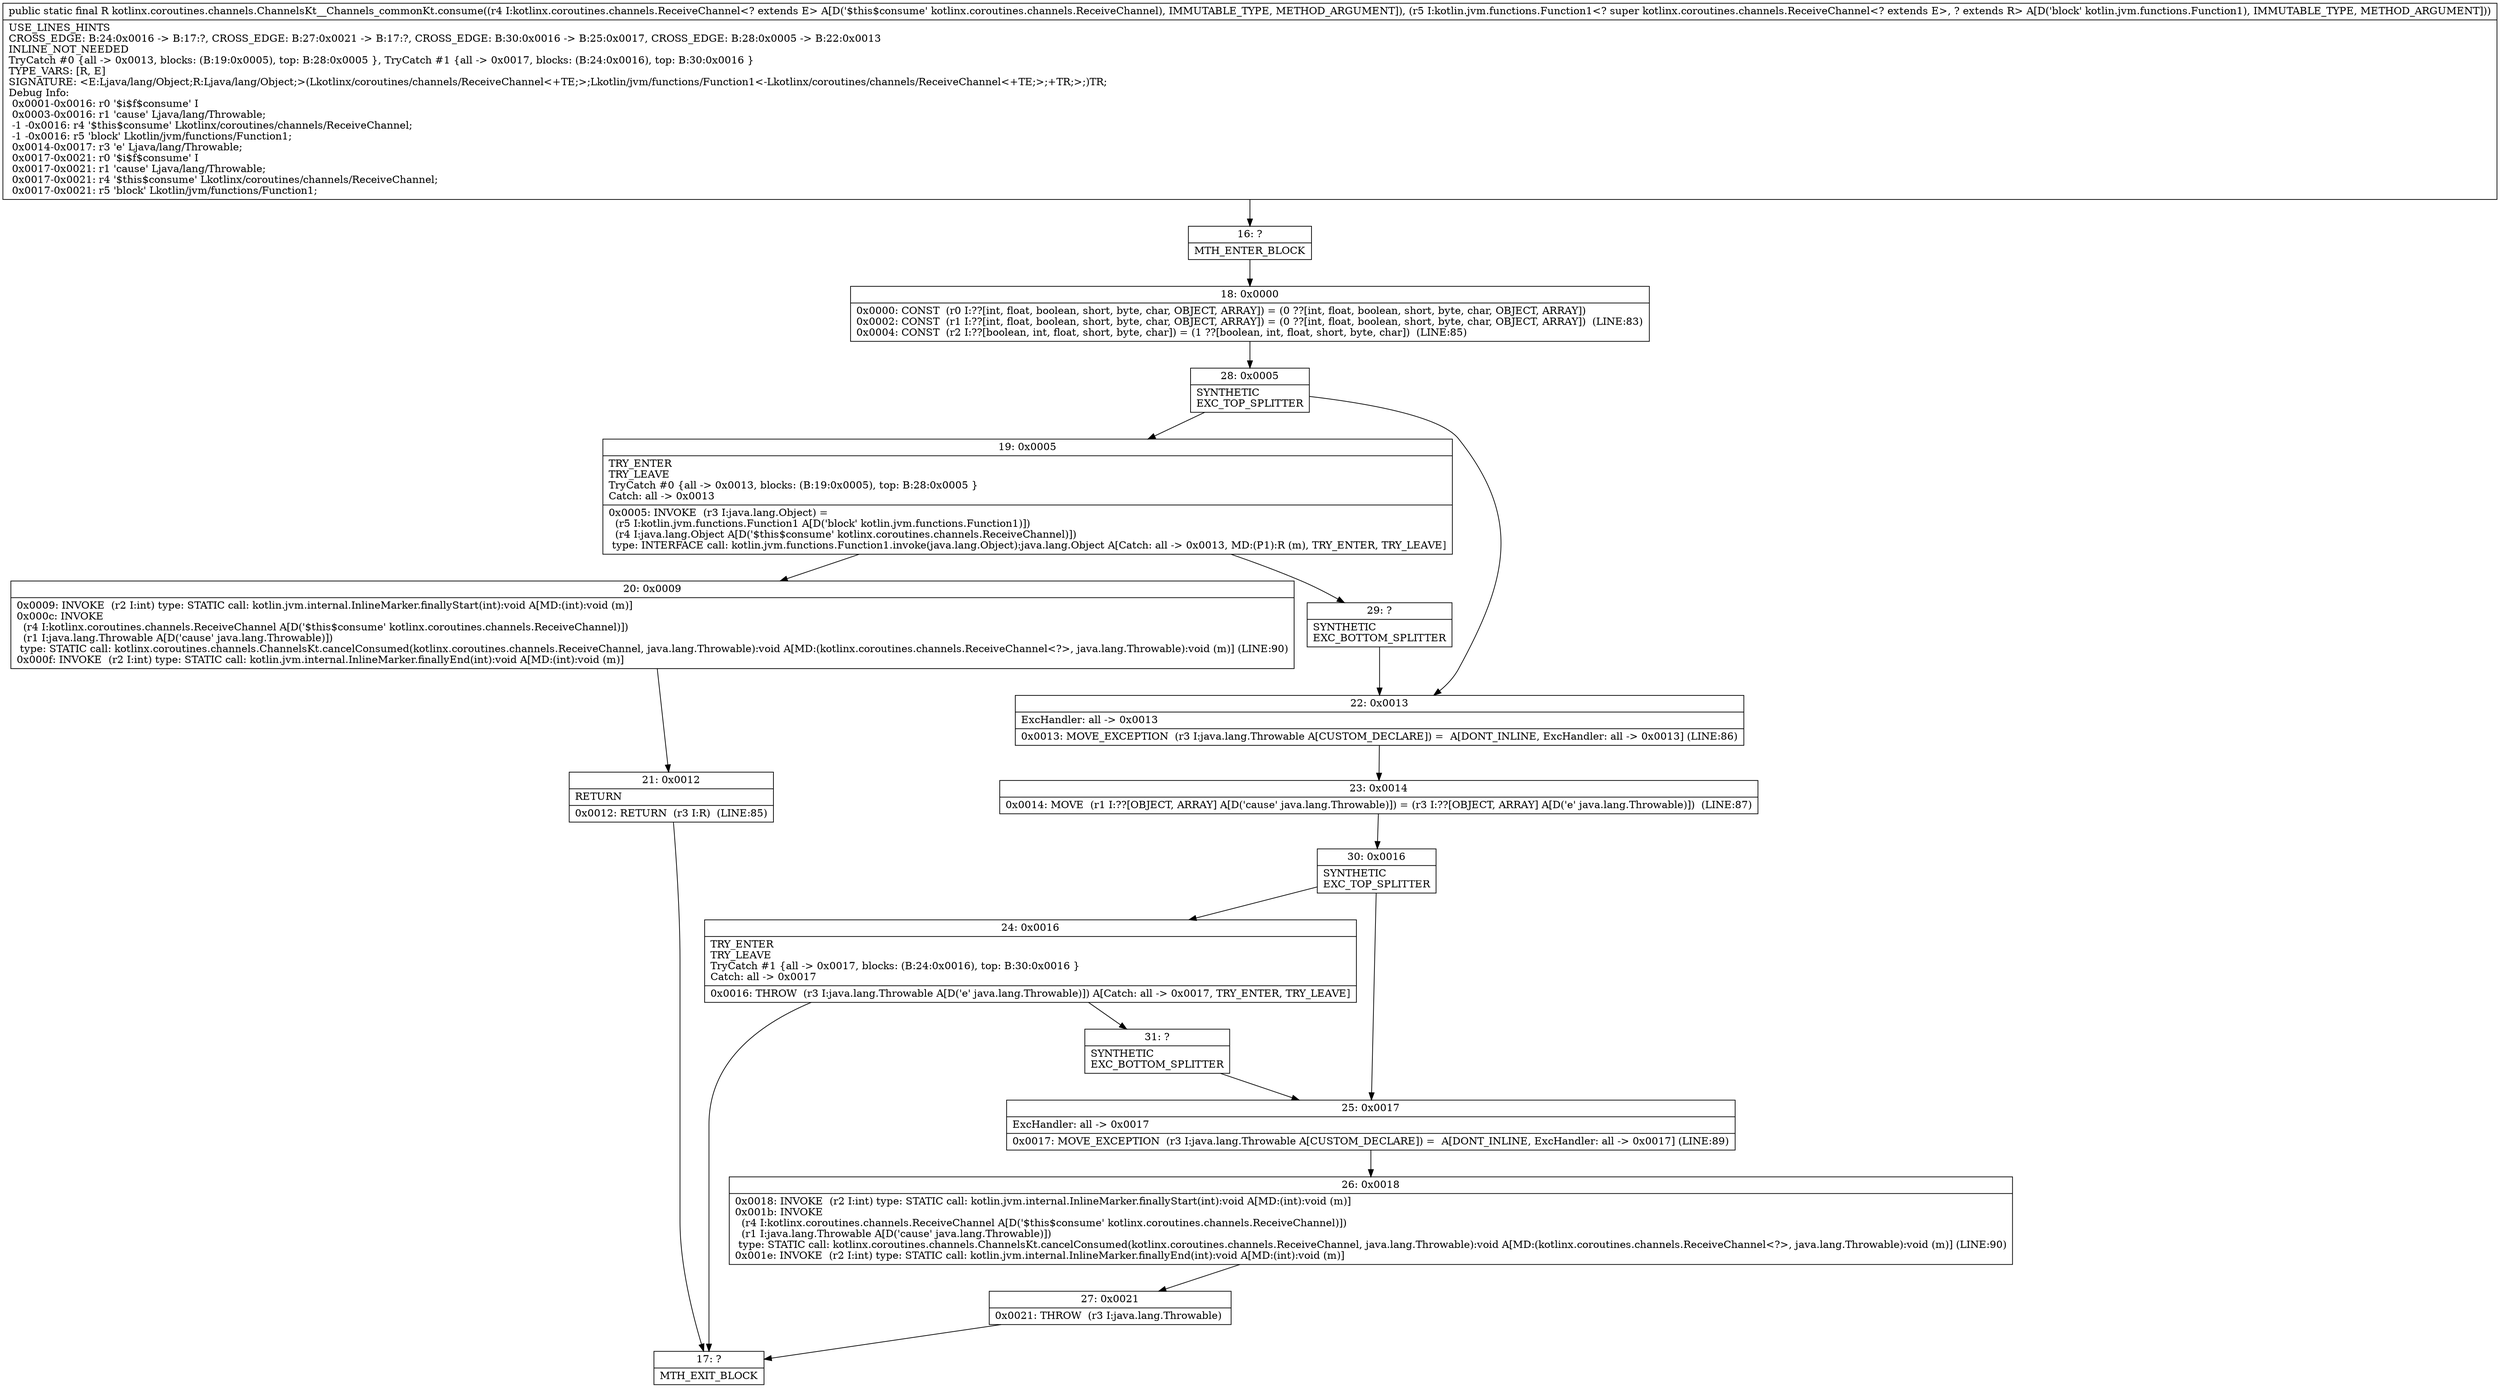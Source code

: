digraph "CFG forkotlinx.coroutines.channels.ChannelsKt__Channels_commonKt.consume(Lkotlinx\/coroutines\/channels\/ReceiveChannel;Lkotlin\/jvm\/functions\/Function1;)Ljava\/lang\/Object;" {
Node_16 [shape=record,label="{16\:\ ?|MTH_ENTER_BLOCK\l}"];
Node_18 [shape=record,label="{18\:\ 0x0000|0x0000: CONST  (r0 I:??[int, float, boolean, short, byte, char, OBJECT, ARRAY]) = (0 ??[int, float, boolean, short, byte, char, OBJECT, ARRAY]) \l0x0002: CONST  (r1 I:??[int, float, boolean, short, byte, char, OBJECT, ARRAY]) = (0 ??[int, float, boolean, short, byte, char, OBJECT, ARRAY])  (LINE:83)\l0x0004: CONST  (r2 I:??[boolean, int, float, short, byte, char]) = (1 ??[boolean, int, float, short, byte, char])  (LINE:85)\l}"];
Node_28 [shape=record,label="{28\:\ 0x0005|SYNTHETIC\lEXC_TOP_SPLITTER\l}"];
Node_19 [shape=record,label="{19\:\ 0x0005|TRY_ENTER\lTRY_LEAVE\lTryCatch #0 \{all \-\> 0x0013, blocks: (B:19:0x0005), top: B:28:0x0005 \}\lCatch: all \-\> 0x0013\l|0x0005: INVOKE  (r3 I:java.lang.Object) = \l  (r5 I:kotlin.jvm.functions.Function1 A[D('block' kotlin.jvm.functions.Function1)])\l  (r4 I:java.lang.Object A[D('$this$consume' kotlinx.coroutines.channels.ReceiveChannel)])\l type: INTERFACE call: kotlin.jvm.functions.Function1.invoke(java.lang.Object):java.lang.Object A[Catch: all \-\> 0x0013, MD:(P1):R (m), TRY_ENTER, TRY_LEAVE]\l}"];
Node_20 [shape=record,label="{20\:\ 0x0009|0x0009: INVOKE  (r2 I:int) type: STATIC call: kotlin.jvm.internal.InlineMarker.finallyStart(int):void A[MD:(int):void (m)]\l0x000c: INVOKE  \l  (r4 I:kotlinx.coroutines.channels.ReceiveChannel A[D('$this$consume' kotlinx.coroutines.channels.ReceiveChannel)])\l  (r1 I:java.lang.Throwable A[D('cause' java.lang.Throwable)])\l type: STATIC call: kotlinx.coroutines.channels.ChannelsKt.cancelConsumed(kotlinx.coroutines.channels.ReceiveChannel, java.lang.Throwable):void A[MD:(kotlinx.coroutines.channels.ReceiveChannel\<?\>, java.lang.Throwable):void (m)] (LINE:90)\l0x000f: INVOKE  (r2 I:int) type: STATIC call: kotlin.jvm.internal.InlineMarker.finallyEnd(int):void A[MD:(int):void (m)]\l}"];
Node_21 [shape=record,label="{21\:\ 0x0012|RETURN\l|0x0012: RETURN  (r3 I:R)  (LINE:85)\l}"];
Node_17 [shape=record,label="{17\:\ ?|MTH_EXIT_BLOCK\l}"];
Node_29 [shape=record,label="{29\:\ ?|SYNTHETIC\lEXC_BOTTOM_SPLITTER\l}"];
Node_22 [shape=record,label="{22\:\ 0x0013|ExcHandler: all \-\> 0x0013\l|0x0013: MOVE_EXCEPTION  (r3 I:java.lang.Throwable A[CUSTOM_DECLARE]) =  A[DONT_INLINE, ExcHandler: all \-\> 0x0013] (LINE:86)\l}"];
Node_23 [shape=record,label="{23\:\ 0x0014|0x0014: MOVE  (r1 I:??[OBJECT, ARRAY] A[D('cause' java.lang.Throwable)]) = (r3 I:??[OBJECT, ARRAY] A[D('e' java.lang.Throwable)])  (LINE:87)\l}"];
Node_30 [shape=record,label="{30\:\ 0x0016|SYNTHETIC\lEXC_TOP_SPLITTER\l}"];
Node_24 [shape=record,label="{24\:\ 0x0016|TRY_ENTER\lTRY_LEAVE\lTryCatch #1 \{all \-\> 0x0017, blocks: (B:24:0x0016), top: B:30:0x0016 \}\lCatch: all \-\> 0x0017\l|0x0016: THROW  (r3 I:java.lang.Throwable A[D('e' java.lang.Throwable)]) A[Catch: all \-\> 0x0017, TRY_ENTER, TRY_LEAVE]\l}"];
Node_31 [shape=record,label="{31\:\ ?|SYNTHETIC\lEXC_BOTTOM_SPLITTER\l}"];
Node_25 [shape=record,label="{25\:\ 0x0017|ExcHandler: all \-\> 0x0017\l|0x0017: MOVE_EXCEPTION  (r3 I:java.lang.Throwable A[CUSTOM_DECLARE]) =  A[DONT_INLINE, ExcHandler: all \-\> 0x0017] (LINE:89)\l}"];
Node_26 [shape=record,label="{26\:\ 0x0018|0x0018: INVOKE  (r2 I:int) type: STATIC call: kotlin.jvm.internal.InlineMarker.finallyStart(int):void A[MD:(int):void (m)]\l0x001b: INVOKE  \l  (r4 I:kotlinx.coroutines.channels.ReceiveChannel A[D('$this$consume' kotlinx.coroutines.channels.ReceiveChannel)])\l  (r1 I:java.lang.Throwable A[D('cause' java.lang.Throwable)])\l type: STATIC call: kotlinx.coroutines.channels.ChannelsKt.cancelConsumed(kotlinx.coroutines.channels.ReceiveChannel, java.lang.Throwable):void A[MD:(kotlinx.coroutines.channels.ReceiveChannel\<?\>, java.lang.Throwable):void (m)] (LINE:90)\l0x001e: INVOKE  (r2 I:int) type: STATIC call: kotlin.jvm.internal.InlineMarker.finallyEnd(int):void A[MD:(int):void (m)]\l}"];
Node_27 [shape=record,label="{27\:\ 0x0021|0x0021: THROW  (r3 I:java.lang.Throwable) \l}"];
MethodNode[shape=record,label="{public static final R kotlinx.coroutines.channels.ChannelsKt__Channels_commonKt.consume((r4 I:kotlinx.coroutines.channels.ReceiveChannel\<? extends E\> A[D('$this$consume' kotlinx.coroutines.channels.ReceiveChannel), IMMUTABLE_TYPE, METHOD_ARGUMENT]), (r5 I:kotlin.jvm.functions.Function1\<? super kotlinx.coroutines.channels.ReceiveChannel\<? extends E\>, ? extends R\> A[D('block' kotlin.jvm.functions.Function1), IMMUTABLE_TYPE, METHOD_ARGUMENT]))  | USE_LINES_HINTS\lCROSS_EDGE: B:24:0x0016 \-\> B:17:?, CROSS_EDGE: B:27:0x0021 \-\> B:17:?, CROSS_EDGE: B:30:0x0016 \-\> B:25:0x0017, CROSS_EDGE: B:28:0x0005 \-\> B:22:0x0013\lINLINE_NOT_NEEDED\lTryCatch #0 \{all \-\> 0x0013, blocks: (B:19:0x0005), top: B:28:0x0005 \}, TryCatch #1 \{all \-\> 0x0017, blocks: (B:24:0x0016), top: B:30:0x0016 \}\lTYPE_VARS: [R, E]\lSIGNATURE: \<E:Ljava\/lang\/Object;R:Ljava\/lang\/Object;\>(Lkotlinx\/coroutines\/channels\/ReceiveChannel\<+TE;\>;Lkotlin\/jvm\/functions\/Function1\<\-Lkotlinx\/coroutines\/channels\/ReceiveChannel\<+TE;\>;+TR;\>;)TR;\lDebug Info:\l  0x0001\-0x0016: r0 '$i$f$consume' I\l  0x0003\-0x0016: r1 'cause' Ljava\/lang\/Throwable;\l  \-1 \-0x0016: r4 '$this$consume' Lkotlinx\/coroutines\/channels\/ReceiveChannel;\l  \-1 \-0x0016: r5 'block' Lkotlin\/jvm\/functions\/Function1;\l  0x0014\-0x0017: r3 'e' Ljava\/lang\/Throwable;\l  0x0017\-0x0021: r0 '$i$f$consume' I\l  0x0017\-0x0021: r1 'cause' Ljava\/lang\/Throwable;\l  0x0017\-0x0021: r4 '$this$consume' Lkotlinx\/coroutines\/channels\/ReceiveChannel;\l  0x0017\-0x0021: r5 'block' Lkotlin\/jvm\/functions\/Function1;\l}"];
MethodNode -> Node_16;Node_16 -> Node_18;
Node_18 -> Node_28;
Node_28 -> Node_19;
Node_28 -> Node_22;
Node_19 -> Node_20;
Node_19 -> Node_29;
Node_20 -> Node_21;
Node_21 -> Node_17;
Node_29 -> Node_22;
Node_22 -> Node_23;
Node_23 -> Node_30;
Node_30 -> Node_24;
Node_30 -> Node_25;
Node_24 -> Node_17;
Node_24 -> Node_31;
Node_31 -> Node_25;
Node_25 -> Node_26;
Node_26 -> Node_27;
Node_27 -> Node_17;
}

